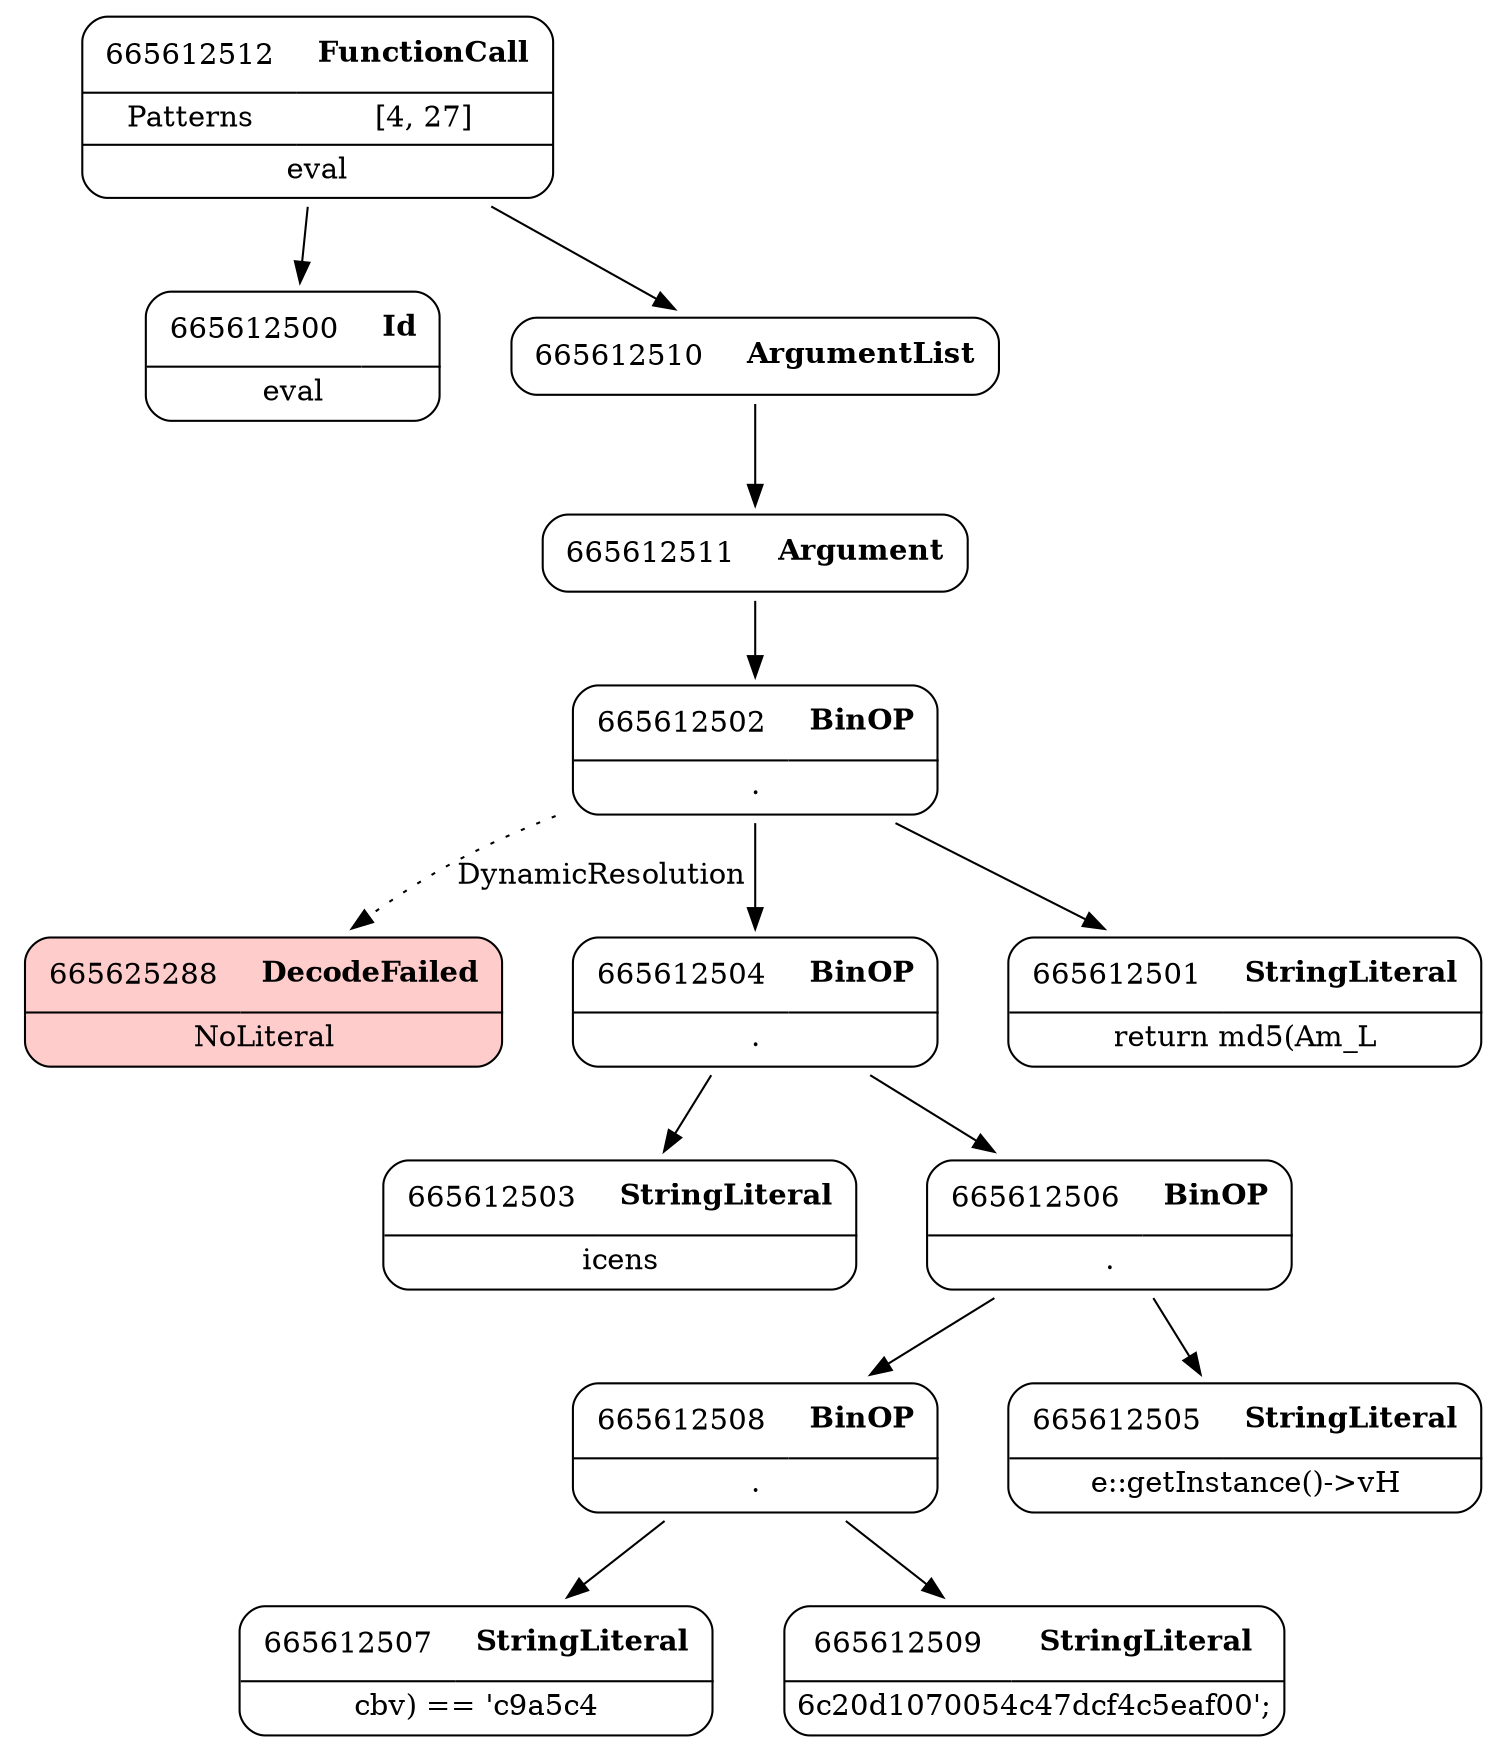 digraph ast {
node [shape=none];
665625288 [label=<<TABLE border='1' cellspacing='0' cellpadding='10' style='rounded' bgcolor='#FFCCCC' ><TR><TD border='0'>665625288</TD><TD border='0'><B>DecodeFailed</B></TD></TR><HR/><TR><TD border='0' cellpadding='5' colspan='2'>NoLiteral</TD></TR></TABLE>>];
665612512 [label=<<TABLE border='1' cellspacing='0' cellpadding='10' style='rounded' ><TR><TD border='0'>665612512</TD><TD border='0'><B>FunctionCall</B></TD></TR><HR/><TR><TD border='0' cellpadding='5'>Patterns</TD><TD border='0' cellpadding='5'>[4, 27]</TD></TR><HR/><TR><TD border='0' cellpadding='5' colspan='2'>eval</TD></TR></TABLE>>];
665612512 -> 665612500 [weight=2];
665612512 -> 665612510 [weight=2];
665612508 [label=<<TABLE border='1' cellspacing='0' cellpadding='10' style='rounded' ><TR><TD border='0'>665612508</TD><TD border='0'><B>BinOP</B></TD></TR><HR/><TR><TD border='0' cellpadding='5' colspan='2'>.</TD></TR></TABLE>>];
665612508 -> 665612507 [weight=2];
665612508 -> 665612509 [weight=2];
665612509 [label=<<TABLE border='1' cellspacing='0' cellpadding='10' style='rounded' ><TR><TD border='0'>665612509</TD><TD border='0'><B>StringLiteral</B></TD></TR><HR/><TR><TD border='0' cellpadding='5' colspan='2'>6c20d1070054c47dcf4c5eaf00';</TD></TR></TABLE>>];
665612510 [label=<<TABLE border='1' cellspacing='0' cellpadding='10' style='rounded' ><TR><TD border='0'>665612510</TD><TD border='0'><B>ArgumentList</B></TD></TR></TABLE>>];
665612510 -> 665612511 [weight=2];
665612511 [label=<<TABLE border='1' cellspacing='0' cellpadding='10' style='rounded' ><TR><TD border='0'>665612511</TD><TD border='0'><B>Argument</B></TD></TR></TABLE>>];
665612511 -> 665612502 [weight=2];
665612504 [label=<<TABLE border='1' cellspacing='0' cellpadding='10' style='rounded' ><TR><TD border='0'>665612504</TD><TD border='0'><B>BinOP</B></TD></TR><HR/><TR><TD border='0' cellpadding='5' colspan='2'>.</TD></TR></TABLE>>];
665612504 -> 665612503 [weight=2];
665612504 -> 665612506 [weight=2];
665612505 [label=<<TABLE border='1' cellspacing='0' cellpadding='10' style='rounded' ><TR><TD border='0'>665612505</TD><TD border='0'><B>StringLiteral</B></TD></TR><HR/><TR><TD border='0' cellpadding='5' colspan='2'>e::getInstance()-&gt;vH</TD></TR></TABLE>>];
665612506 [label=<<TABLE border='1' cellspacing='0' cellpadding='10' style='rounded' ><TR><TD border='0'>665612506</TD><TD border='0'><B>BinOP</B></TD></TR><HR/><TR><TD border='0' cellpadding='5' colspan='2'>.</TD></TR></TABLE>>];
665612506 -> 665612505 [weight=2];
665612506 -> 665612508 [weight=2];
665612507 [label=<<TABLE border='1' cellspacing='0' cellpadding='10' style='rounded' ><TR><TD border='0'>665612507</TD><TD border='0'><B>StringLiteral</B></TD></TR><HR/><TR><TD border='0' cellpadding='5' colspan='2'>cbv) == 'c9a5c4</TD></TR></TABLE>>];
665612500 [label=<<TABLE border='1' cellspacing='0' cellpadding='10' style='rounded' ><TR><TD border='0'>665612500</TD><TD border='0'><B>Id</B></TD></TR><HR/><TR><TD border='0' cellpadding='5' colspan='2'>eval</TD></TR></TABLE>>];
665612501 [label=<<TABLE border='1' cellspacing='0' cellpadding='10' style='rounded' ><TR><TD border='0'>665612501</TD><TD border='0'><B>StringLiteral</B></TD></TR><HR/><TR><TD border='0' cellpadding='5' colspan='2'>return md5(Am_L</TD></TR></TABLE>>];
665612502 [label=<<TABLE border='1' cellspacing='0' cellpadding='10' style='rounded' ><TR><TD border='0'>665612502</TD><TD border='0'><B>BinOP</B></TD></TR><HR/><TR><TD border='0' cellpadding='5' colspan='2'>.</TD></TR></TABLE>>];
665612502 -> 665612501 [weight=2];
665612502 -> 665612504 [weight=2];
665612502 -> 665625288 [style=dotted,label=DynamicResolution];
665612503 [label=<<TABLE border='1' cellspacing='0' cellpadding='10' style='rounded' ><TR><TD border='0'>665612503</TD><TD border='0'><B>StringLiteral</B></TD></TR><HR/><TR><TD border='0' cellpadding='5' colspan='2'>icens</TD></TR></TABLE>>];
}
